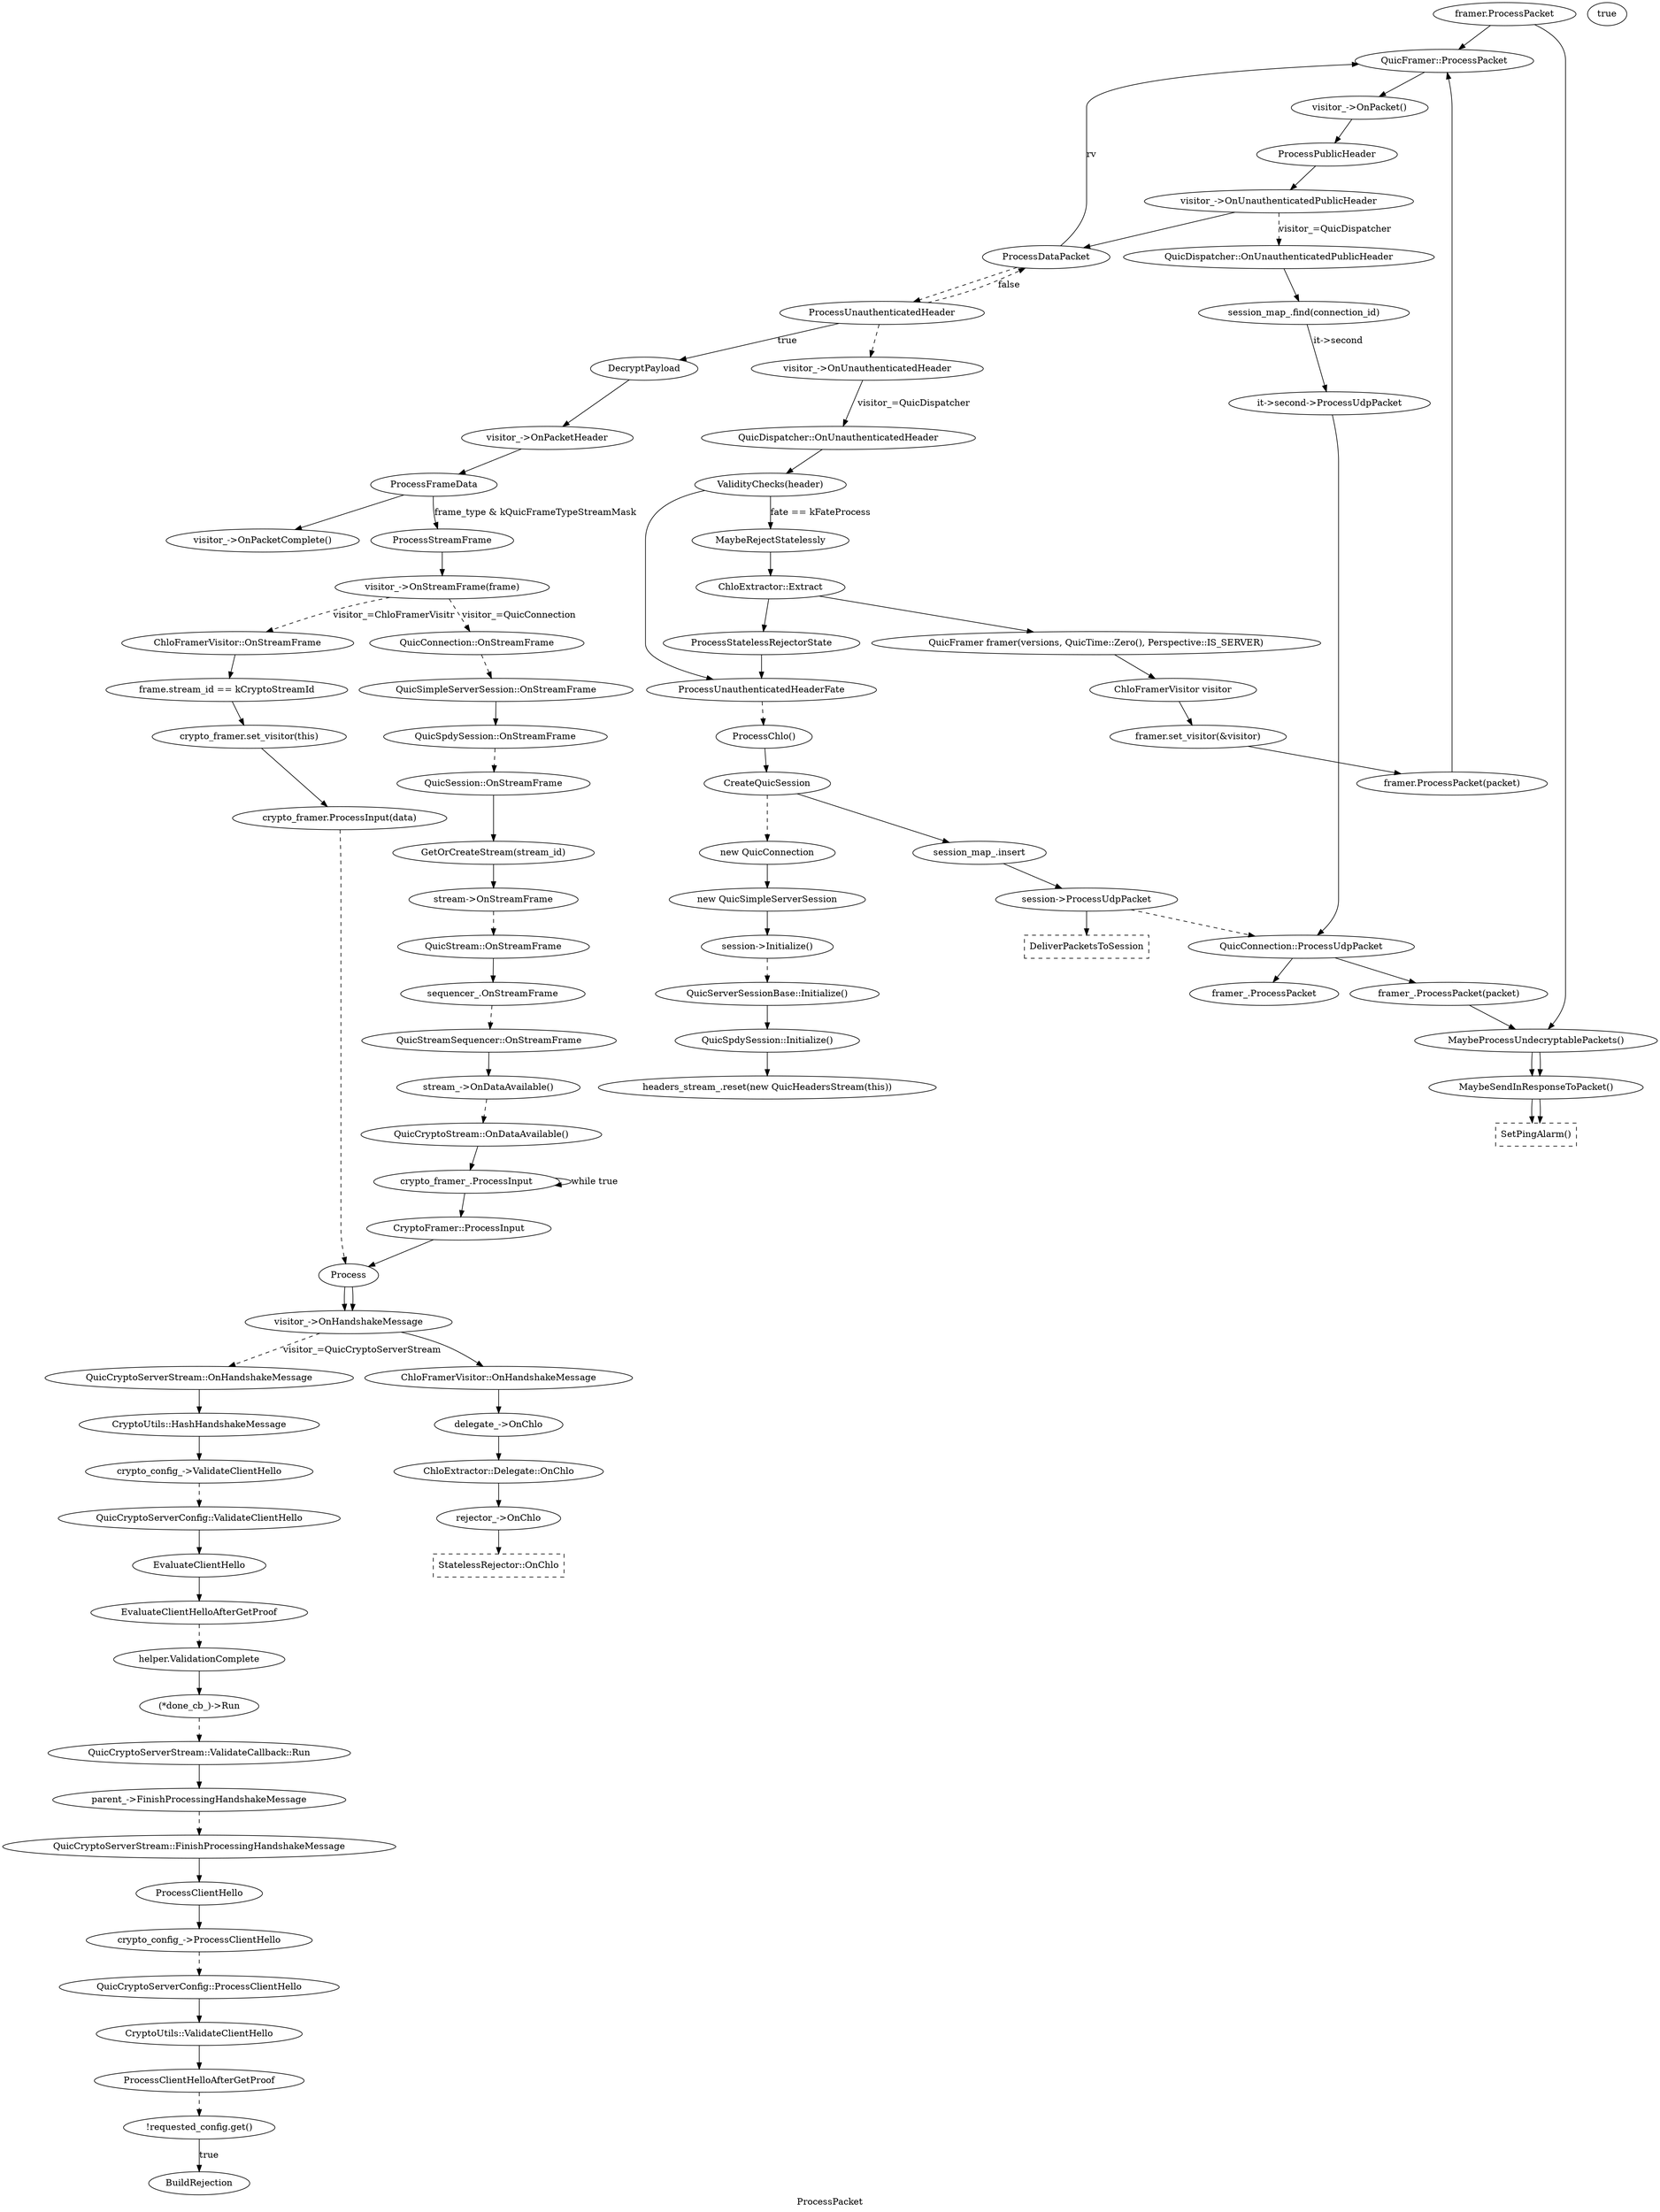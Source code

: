 digraph handshake {
	label="ProcessPacket";
	"QuicFramer::ProcessPacket"->"visitor_->OnPacket()";
	"visitor_->OnPacket()"->"ProcessPublicHeader";
	"ProcessPublicHeader"->"visitor_->OnUnauthenticatedPublicHeader";
	"visitor_->OnUnauthenticatedPublicHeader" -> "QuicDispatcher::OnUnauthenticatedPublicHeader"[label="visitor_=QuicDispatcher", style=dashed];
	"visitor_->OnUnauthenticatedPublicHeader"->"ProcessDataPacket";
	"ProcessDataPacket"->"QuicFramer::ProcessPacket"[label=rv];
subgraph ProcessDataPacket {
	label = "ProcessDataPacket";
	"ProcessDataPacket"->"ProcessUnauthenticatedHeader"[style=dashed];
	"ProcessUnauthenticatedHeader" ->"DecryptPayload"[label="true"];
	"ProcessUnauthenticatedHeader" ->"ProcessDataPacket"[label="false", style=dashed];
	"ProcessUnauthenticatedHeader"->"visitor_->OnUnauthenticatedHeader"[style=dashed];
	"DecryptPayload"->"visitor_->OnPacketHeader";
	"visitor_->OnPacketHeader"->"ProcessFrameData";
	"ProcessFrameData"->"visitor_->OnPacketComplete()";
	"visitor_->OnPacketComplete()->ProcessDataPacket"[label=true];
}
subgraph ProcessFrameData {
	label="ProcessFrameData";
	"ProcessFrameData"->"ProcessStreamFrame"[label="frame_type & kQuicFrameTypeStreamMask"];
	"ProcessStreamFrame"->"visitor_->OnStreamFrame(frame)";
	"visitor_->OnStreamFrame(frame)"->"ChloFramerVisitor::OnStreamFrame"[label="visitor_=ChloFramerVisitr", style=dashed];
	"visitor_->OnStreamFrame(frame)"->"QuicConnection::OnStreamFrame"[label="visitor_=QuicConnection", style=dashed];
}

subgraph QuicConnectionOnStreamFrame {
	"QuicConnection::OnStreamFrame"->"QuicSimpleServerSession::OnStreamFrame"[style=dashed];
	"QuicSimpleServerSession::OnStreamFrame"->"QuicSpdySession::OnStreamFrame";
}

subgraph QuicSpdySessionOnStreamFrame {
	"QuicSpdySession::OnStreamFrame"->"QuicSession::OnStreamFrame"[style=dashed];
	"QuicSession::OnStreamFrame"->"GetOrCreateStream(stream_id)";
	"GetOrCreateStream(stream_id)"->"stream->OnStreamFrame";
}

subgraph streamOnStreamFrame {
	"stream->OnStreamFrame"->"QuicStream::OnStreamFrame"[style=dashed];
	"QuicStream::OnStreamFrame"->"sequencer_.OnStreamFrame";
}

subgraph sequencerStreamFrame {
	"sequencer_.OnStreamFrame"->"QuicStreamSequencer::OnStreamFrame"[style=dashed];
	"QuicStreamSequencer::OnStreamFrame"->"stream_->OnDataAvailable()";
	"stream_->OnDataAvailable()"->"QuicCryptoStream::OnDataAvailable()"[style=dashed];
	"QuicCryptoStream::OnDataAvailable()"->"crypto_framer_.ProcessInput";
	"crypto_framer_.ProcessInput"->"crypto_framer_.ProcessInput"[label="while true"];
	"crypto_framer_.ProcessInput"->"CryptoFramer::ProcessInput";
	"CryptoFramer::ProcessInput"->"Process";
	"Process"->"visitor_->OnHandshakeMessage";
	"visitor_->OnHandshakeMessage"->"QuicCryptoServerStream::OnHandshakeMessage"[label="visitor_=QuicCryptoServerStream",style=dashed];
	"QuicCryptoServerStream::OnHandshakeMessage"->"CryptoUtils::HashHandshakeMessage";
	"CryptoUtils::HashHandshakeMessage"->"crypto_config_->ValidateClientHello";
}

subgraph crypto_config_ValidateClientHello {
	"crypto_config_->ValidateClientHello"->"QuicCryptoServerConfig::ValidateClientHello"[style=dashed];
	"QuicCryptoServerConfig::ValidateClientHello"->"EvaluateClientHello";
	"EvaluateClientHello"->"EvaluateClientHelloAfterGetProof";
	"EvaluateClientHelloAfterGetProof"->"helper.ValidationComplete"[style=dashed];
	"helper.ValidationComplete"->"(*done_cb_)->Run";
	"(*done_cb_)->Run"->"QuicCryptoServerStream::ValidateCallback::Run"[style=dashed];
	"QuicCryptoServerStream::ValidateCallback::Run"->"parent_->FinishProcessingHandshakeMessage";
	"parent_->FinishProcessingHandshakeMessage"->"QuicCryptoServerStream::FinishProcessingHandshakeMessage"[style=dashed];
	"QuicCryptoServerStream::FinishProcessingHandshakeMessage"->"ProcessClientHello";
	"ProcessClientHello"->"crypto_config_->ProcessClientHello";
	"crypto_config_->ProcessClientHello"->"QuicCryptoServerConfig::ProcessClientHello"[style=dashed];
	"QuicCryptoServerConfig::ProcessClientHello"->"CryptoUtils::ValidateClientHello";
	"CryptoUtils::ValidateClientHello"->"ProcessClientHelloAfterGetProof";
	"ProcessClientHelloAfterGetProof"->"!requested_config.get()"[style=dashed];
	"!requested_config.get()"->"BuildRejection"[label=true];
}

subgraph ChloFramerVisitorOnStreamFrame {
	label="ChloFramerVisitor::OnStreamFrame";
	"ChloFramerVisitor::OnStreamFrame"->"frame.stream_id == kCryptoStreamId";
	"frame.stream_id == kCryptoStreamId"->"crypto_framer.set_visitor(this)"
	"crypto_framer.set_visitor(this)"->"crypto_framer.ProcessInput(data)";
}

subgraph crypto_framerProcessInput{
	label="crypto_framer.ProcessInput(data)";
	"crypto_framer.ProcessInput(data)"->"Process"[style=dashed];
	"Process"->"visitor_->OnHandshakeMessage";
	"visitor_->OnHandshakeMessage"->"ChloFramerVisitor::OnHandshakeMessage";
}
subgraph ChloFramerVisitorOnHandshakeMessage {
	label = "ChloFramerVisitor::OnHandshakeMessage";
	"ChloFramerVisitor::OnHandshakeMessage"->"delegate_->OnChlo";
	"delegate_->OnChlo"->"ChloExtractor::Delegate::OnChlo";
}
subgraph ChloExtractorDelegateOnChlo {
	label = "ChloExtractor::Delegate::OnChlo";
	"ChloExtractor::Delegate::OnChlo"->"rejector_->OnChlo";
	"rejector_->OnChlo"->"StatelessRejector::OnChlo";
	"StatelessRejector::OnChlo"[shape=record, style=dashed];
}

subgraph OnUnauthenticatedPublicHeader {
	label="OnUnauthenticatedPublicHeader";
	"QuicDispatcher::OnUnauthenticatedPublicHeader"->"session_map_.find(connection_id)";
	"session_map_.find(connection_id)"->"it->second->ProcessUdpPacket"[label="it->second"];
	"it->second->ProcessUdpPacket"->"QuicConnection::ProcessUdpPacket";
	"QuicConnection::ProcessUdpPacket"->"framer_.ProcessPacket(packet)";
	"framer_.ProcessPacket(packet)"->"MaybeProcessUndecryptablePackets()";
	"MaybeProcessUndecryptablePackets()"->"MaybeSendInResponseToPacket()";
	"MaybeSendInResponseToPacket()"->"SetPingAlarm()";
}

subgraph ProcessUnauthenticatedHeader {
	label="ProcessUnauthenticatedHeader";
	"visitor_->OnUnauthenticatedHeader"->"QuicDispatcher::OnUnauthenticatedHeader"[label="visitor_=QuicDispatcher"];
}

subgraph DispatcherOnUnauthenticatedHeader{
	label="QuicDispatcher::OnUnauthenticatedHeader";
	"QuicDispatcher::OnUnauthenticatedHeader"->"ValidityChecks(header)";
	"ValidityChecks(header)"->"MaybeRejectStatelessly"[label="fate == kFateProcess"];
	"ValidityChecks(header)"->"ProcessUnauthenticatedHeaderFate";
}
subgraph MaybeRejectStatelessly {
	label="MaybeRejectStatelessly";
	"MaybeRejectStatelessly"->"ChloExtractor::Extract";
	"ChloExtractor::Extract"->"ProcessStatelessRejectorState";
}

subgraph ProcessStatelessRejectorState {
	label = "ProcessStatelessRejectorState";
	"ProcessStatelessRejectorState"->"ProcessUnauthenticatedHeaderFate";
}

subgraph ProcessUnauthenticatedHeaderFate {
	label = "ProcessUnauthenticatedHeaderFate";
	"ProcessUnauthenticatedHeaderFate"->"ProcessChlo()"[style=dashed];
}

subgraph ProcessChlo {
	label = "ProcessChlo";
	"ProcessChlo()"->"CreateQuicSession"; 
	"CreateQuicSession"->"session_map_.insert";
	"session_map_.insert"->"session->ProcessUdpPacket";
	"session->ProcessUdpPacket"->"QuicConnection::ProcessUdpPacket"[style=dashed];
	"session->ProcessUdpPacket"->"DeliverPacketsToSession";
	"DeliverPacketsToSession"[shape=record,style=dashed];
}

subgraph QuicConnectionProcessUdpPacket {
	label = "QuicConnectionProcessUdpPacket";
	"QuicConnection::ProcessUdpPacket"->"framer_.ProcessPacket";
	"framer.ProcessPacket"->"QuicFramer::ProcessPacket";
	"framer.ProcessPacket"->"MaybeProcessUndecryptablePackets()";
	"MaybeProcessUndecryptablePackets()"->"MaybeSendInResponseToPacket()";
	"MaybeSendInResponseToPacket()"->"SetPingAlarm()";
	"SetPingAlarm()"[shape=record, style=dashed];
}

subgraph CreateQuicSession {
	label = "CreateQuicSession";
	"CreateQuicSession"->"new QuicConnection"[style=dashed];
	"new QuicConnection"->"new QuicSimpleServerSession";
	"new QuicSimpleServerSession"->"session->Initialize()";
	"session->Initialize()"->"QuicServerSessionBase::Initialize()"[style=dashed];
}

subgraph sessionInitialize {
	label = "session->Initialize()";
	"QuicServerSessionBase::Initialize()"->"QuicSpdySession::Initialize()";
}

subgraph "QuicSpdySessionInitialize" {
	label = "QuicSpdySession::Initialize";
	"QuicSpdySession::Initialize()"->"headers_stream_.reset(new QuicHeadersStream(this))";
}

subgraph ChloExtractorExtract {
	"ChloExtractor::Extract"->"QuicFramer framer(versions, QuicTime::Zero(), Perspective::IS_SERVER)";
	"QuicFramer framer(versions, QuicTime::Zero(), Perspective::IS_SERVER)"->"ChloFramerVisitor visitor";
	"ChloFramerVisitor visitor"->"framer.set_visitor(&visitor)";
	"framer.set_visitor(&visitor)"->"framer.ProcessPacket(packet)";
	"framer.ProcessPacket(packet)"->"QuicFramer::ProcessPacket";
}
}
